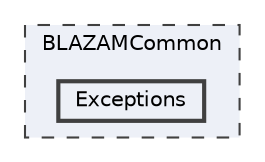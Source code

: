 digraph "BLAZAMCommon/Exceptions"
{
 // LATEX_PDF_SIZE
  bgcolor="transparent";
  edge [fontname=Helvetica,fontsize=10,labelfontname=Helvetica,labelfontsize=10];
  node [fontname=Helvetica,fontsize=10,shape=box,height=0.2,width=0.4];
  compound=true
  subgraph clusterdir_ad352beff8d20127d5db7632720804fa {
    graph [ bgcolor="#edf0f7", pencolor="grey25", label="BLAZAMCommon", fontname=Helvetica,fontsize=10 style="filled,dashed", URL="dir_ad352beff8d20127d5db7632720804fa.html",tooltip=""]
  dir_c00866347a22aab9e8a20fbe69b91ecb [label="Exceptions", fillcolor="#edf0f7", color="grey25", style="filled,bold", URL="dir_c00866347a22aab9e8a20fbe69b91ecb.html",tooltip=""];
  }
}
